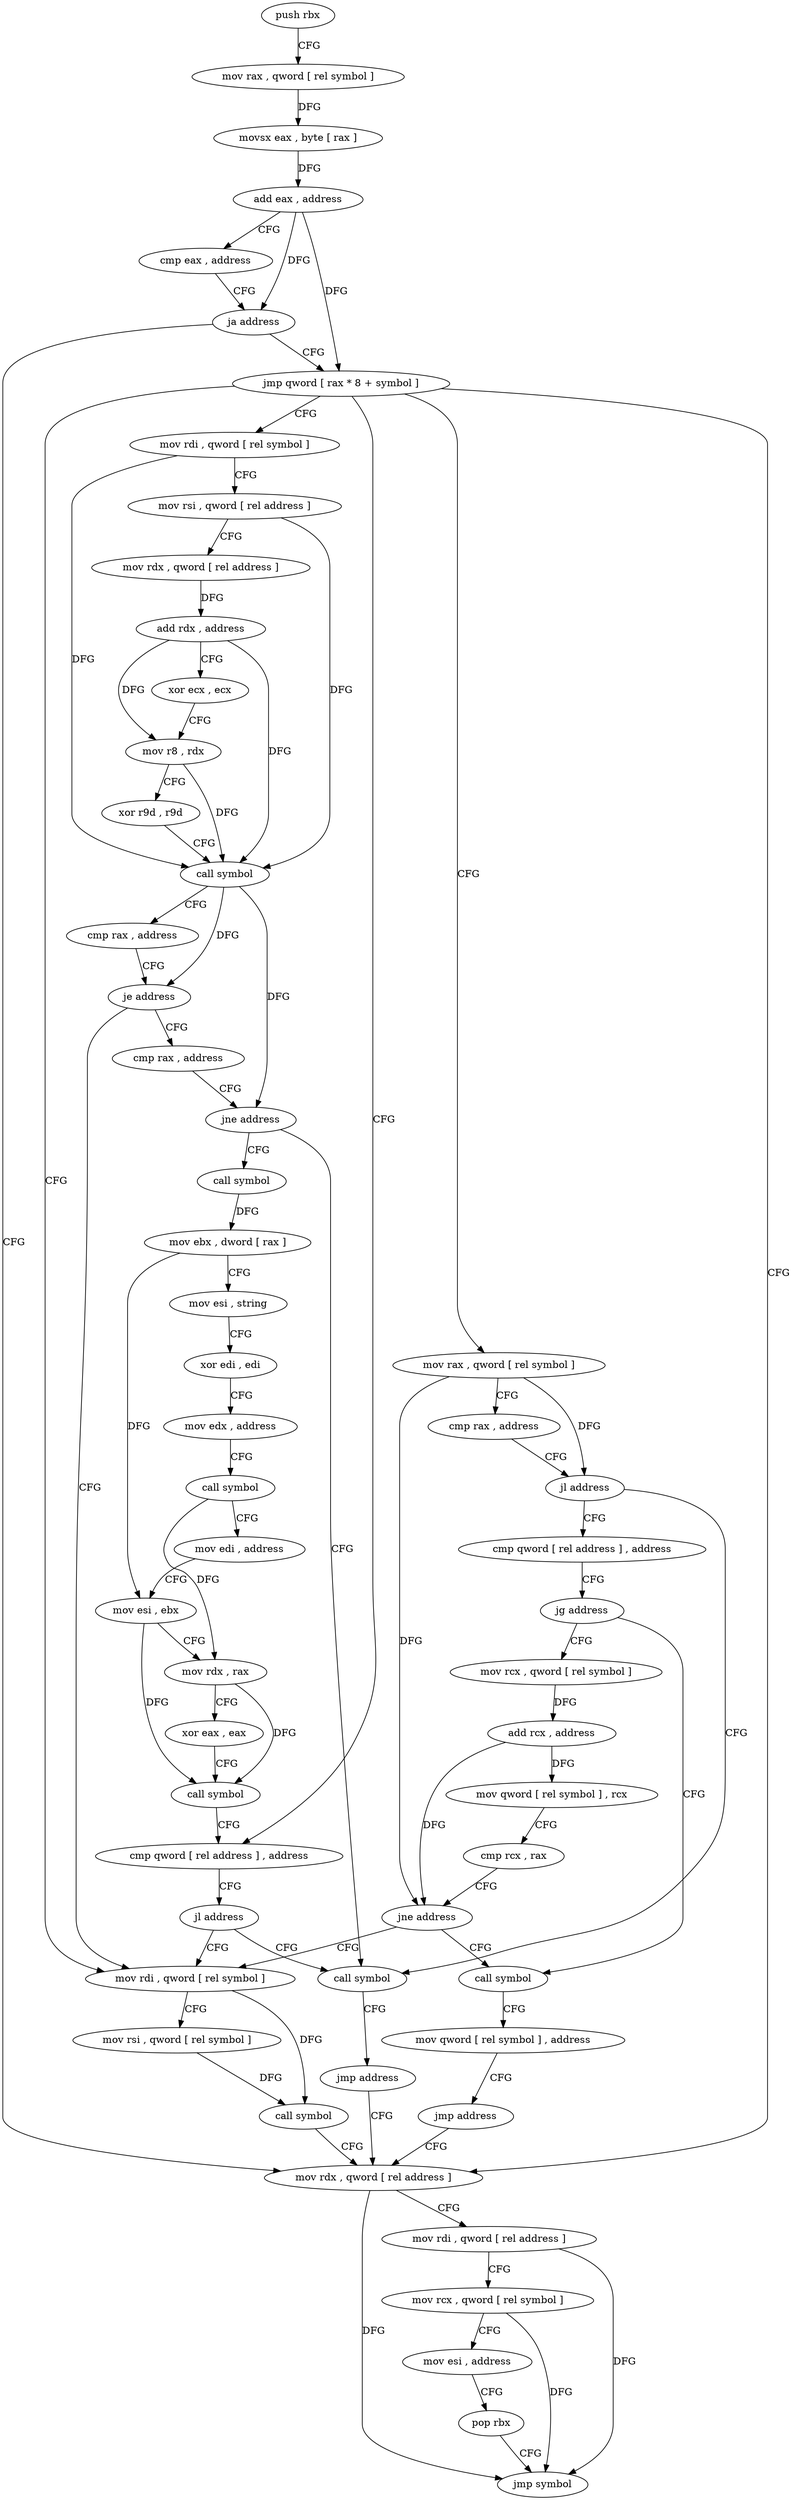 digraph "func" {
"4204352" [label = "push rbx" ]
"4204353" [label = "mov rax , qword [ rel symbol ]" ]
"4204360" [label = "movsx eax , byte [ rax ]" ]
"4204363" [label = "add eax , address" ]
"4204366" [label = "cmp eax , address" ]
"4204369" [label = "ja address" ]
"4204577" [label = "mov rdx , qword [ rel address ]" ]
"4204375" [label = "jmp qword [ rax * 8 + symbol ]" ]
"4204584" [label = "mov rdi , qword [ rel address ]" ]
"4204591" [label = "mov rcx , qword [ rel symbol ]" ]
"4204598" [label = "mov esi , address" ]
"4204603" [label = "pop rbx" ]
"4204604" [label = "jmp symbol" ]
"4204382" [label = "mov rax , qword [ rel symbol ]" ]
"4204450" [label = "mov rdi , qword [ rel symbol ]" ]
"4204541" [label = "cmp qword [ rel address ] , address" ]
"4204558" [label = "mov rdi , qword [ rel symbol ]" ]
"4204389" [label = "cmp rax , address" ]
"4204393" [label = "jl address" ]
"4204551" [label = "call symbol" ]
"4204399" [label = "cmp qword [ rel address ] , address" ]
"4204457" [label = "mov rsi , qword [ rel address ]" ]
"4204464" [label = "mov rdx , qword [ rel address ]" ]
"4204471" [label = "add rdx , address" ]
"4204475" [label = "xor ecx , ecx" ]
"4204477" [label = "mov r8 , rdx" ]
"4204480" [label = "xor r9d , r9d" ]
"4204483" [label = "call symbol" ]
"4204488" [label = "cmp rax , address" ]
"4204492" [label = "je address" ]
"4204494" [label = "cmp rax , address" ]
"4204549" [label = "jl address" ]
"4204565" [label = "mov rsi , qword [ rel symbol ]" ]
"4204572" [label = "call symbol" ]
"4204556" [label = "jmp address" ]
"4204407" [label = "jg address" ]
"4204432" [label = "call symbol" ]
"4204409" [label = "mov rcx , qword [ rel symbol ]" ]
"4204498" [label = "jne address" ]
"4204500" [label = "call symbol" ]
"4204437" [label = "mov qword [ rel symbol ] , address" ]
"4204448" [label = "jmp address" ]
"4204416" [label = "add rcx , address" ]
"4204420" [label = "mov qword [ rel symbol ] , rcx" ]
"4204427" [label = "cmp rcx , rax" ]
"4204430" [label = "jne address" ]
"4204505" [label = "mov ebx , dword [ rax ]" ]
"4204507" [label = "mov esi , string" ]
"4204512" [label = "xor edi , edi" ]
"4204514" [label = "mov edx , address" ]
"4204519" [label = "call symbol" ]
"4204524" [label = "mov edi , address" ]
"4204529" [label = "mov esi , ebx" ]
"4204531" [label = "mov rdx , rax" ]
"4204534" [label = "xor eax , eax" ]
"4204536" [label = "call symbol" ]
"4204352" -> "4204353" [ label = "CFG" ]
"4204353" -> "4204360" [ label = "DFG" ]
"4204360" -> "4204363" [ label = "DFG" ]
"4204363" -> "4204366" [ label = "CFG" ]
"4204363" -> "4204369" [ label = "DFG" ]
"4204363" -> "4204375" [ label = "DFG" ]
"4204366" -> "4204369" [ label = "CFG" ]
"4204369" -> "4204577" [ label = "CFG" ]
"4204369" -> "4204375" [ label = "CFG" ]
"4204577" -> "4204584" [ label = "CFG" ]
"4204577" -> "4204604" [ label = "DFG" ]
"4204375" -> "4204382" [ label = "CFG" ]
"4204375" -> "4204450" [ label = "CFG" ]
"4204375" -> "4204541" [ label = "CFG" ]
"4204375" -> "4204558" [ label = "CFG" ]
"4204375" -> "4204577" [ label = "CFG" ]
"4204584" -> "4204591" [ label = "CFG" ]
"4204584" -> "4204604" [ label = "DFG" ]
"4204591" -> "4204598" [ label = "CFG" ]
"4204591" -> "4204604" [ label = "DFG" ]
"4204598" -> "4204603" [ label = "CFG" ]
"4204603" -> "4204604" [ label = "CFG" ]
"4204382" -> "4204389" [ label = "CFG" ]
"4204382" -> "4204393" [ label = "DFG" ]
"4204382" -> "4204430" [ label = "DFG" ]
"4204450" -> "4204457" [ label = "CFG" ]
"4204450" -> "4204483" [ label = "DFG" ]
"4204541" -> "4204549" [ label = "CFG" ]
"4204558" -> "4204565" [ label = "CFG" ]
"4204558" -> "4204572" [ label = "DFG" ]
"4204389" -> "4204393" [ label = "CFG" ]
"4204393" -> "4204551" [ label = "CFG" ]
"4204393" -> "4204399" [ label = "CFG" ]
"4204551" -> "4204556" [ label = "CFG" ]
"4204399" -> "4204407" [ label = "CFG" ]
"4204457" -> "4204464" [ label = "CFG" ]
"4204457" -> "4204483" [ label = "DFG" ]
"4204464" -> "4204471" [ label = "DFG" ]
"4204471" -> "4204475" [ label = "CFG" ]
"4204471" -> "4204477" [ label = "DFG" ]
"4204471" -> "4204483" [ label = "DFG" ]
"4204475" -> "4204477" [ label = "CFG" ]
"4204477" -> "4204480" [ label = "CFG" ]
"4204477" -> "4204483" [ label = "DFG" ]
"4204480" -> "4204483" [ label = "CFG" ]
"4204483" -> "4204488" [ label = "CFG" ]
"4204483" -> "4204492" [ label = "DFG" ]
"4204483" -> "4204498" [ label = "DFG" ]
"4204488" -> "4204492" [ label = "CFG" ]
"4204492" -> "4204558" [ label = "CFG" ]
"4204492" -> "4204494" [ label = "CFG" ]
"4204494" -> "4204498" [ label = "CFG" ]
"4204549" -> "4204558" [ label = "CFG" ]
"4204549" -> "4204551" [ label = "CFG" ]
"4204565" -> "4204572" [ label = "DFG" ]
"4204572" -> "4204577" [ label = "CFG" ]
"4204556" -> "4204577" [ label = "CFG" ]
"4204407" -> "4204432" [ label = "CFG" ]
"4204407" -> "4204409" [ label = "CFG" ]
"4204432" -> "4204437" [ label = "CFG" ]
"4204409" -> "4204416" [ label = "DFG" ]
"4204498" -> "4204551" [ label = "CFG" ]
"4204498" -> "4204500" [ label = "CFG" ]
"4204500" -> "4204505" [ label = "DFG" ]
"4204437" -> "4204448" [ label = "CFG" ]
"4204448" -> "4204577" [ label = "CFG" ]
"4204416" -> "4204420" [ label = "DFG" ]
"4204416" -> "4204430" [ label = "DFG" ]
"4204420" -> "4204427" [ label = "CFG" ]
"4204427" -> "4204430" [ label = "CFG" ]
"4204430" -> "4204558" [ label = "CFG" ]
"4204430" -> "4204432" [ label = "CFG" ]
"4204505" -> "4204507" [ label = "CFG" ]
"4204505" -> "4204529" [ label = "DFG" ]
"4204507" -> "4204512" [ label = "CFG" ]
"4204512" -> "4204514" [ label = "CFG" ]
"4204514" -> "4204519" [ label = "CFG" ]
"4204519" -> "4204524" [ label = "CFG" ]
"4204519" -> "4204531" [ label = "DFG" ]
"4204524" -> "4204529" [ label = "CFG" ]
"4204529" -> "4204531" [ label = "CFG" ]
"4204529" -> "4204536" [ label = "DFG" ]
"4204531" -> "4204534" [ label = "CFG" ]
"4204531" -> "4204536" [ label = "DFG" ]
"4204534" -> "4204536" [ label = "CFG" ]
"4204536" -> "4204541" [ label = "CFG" ]
}
